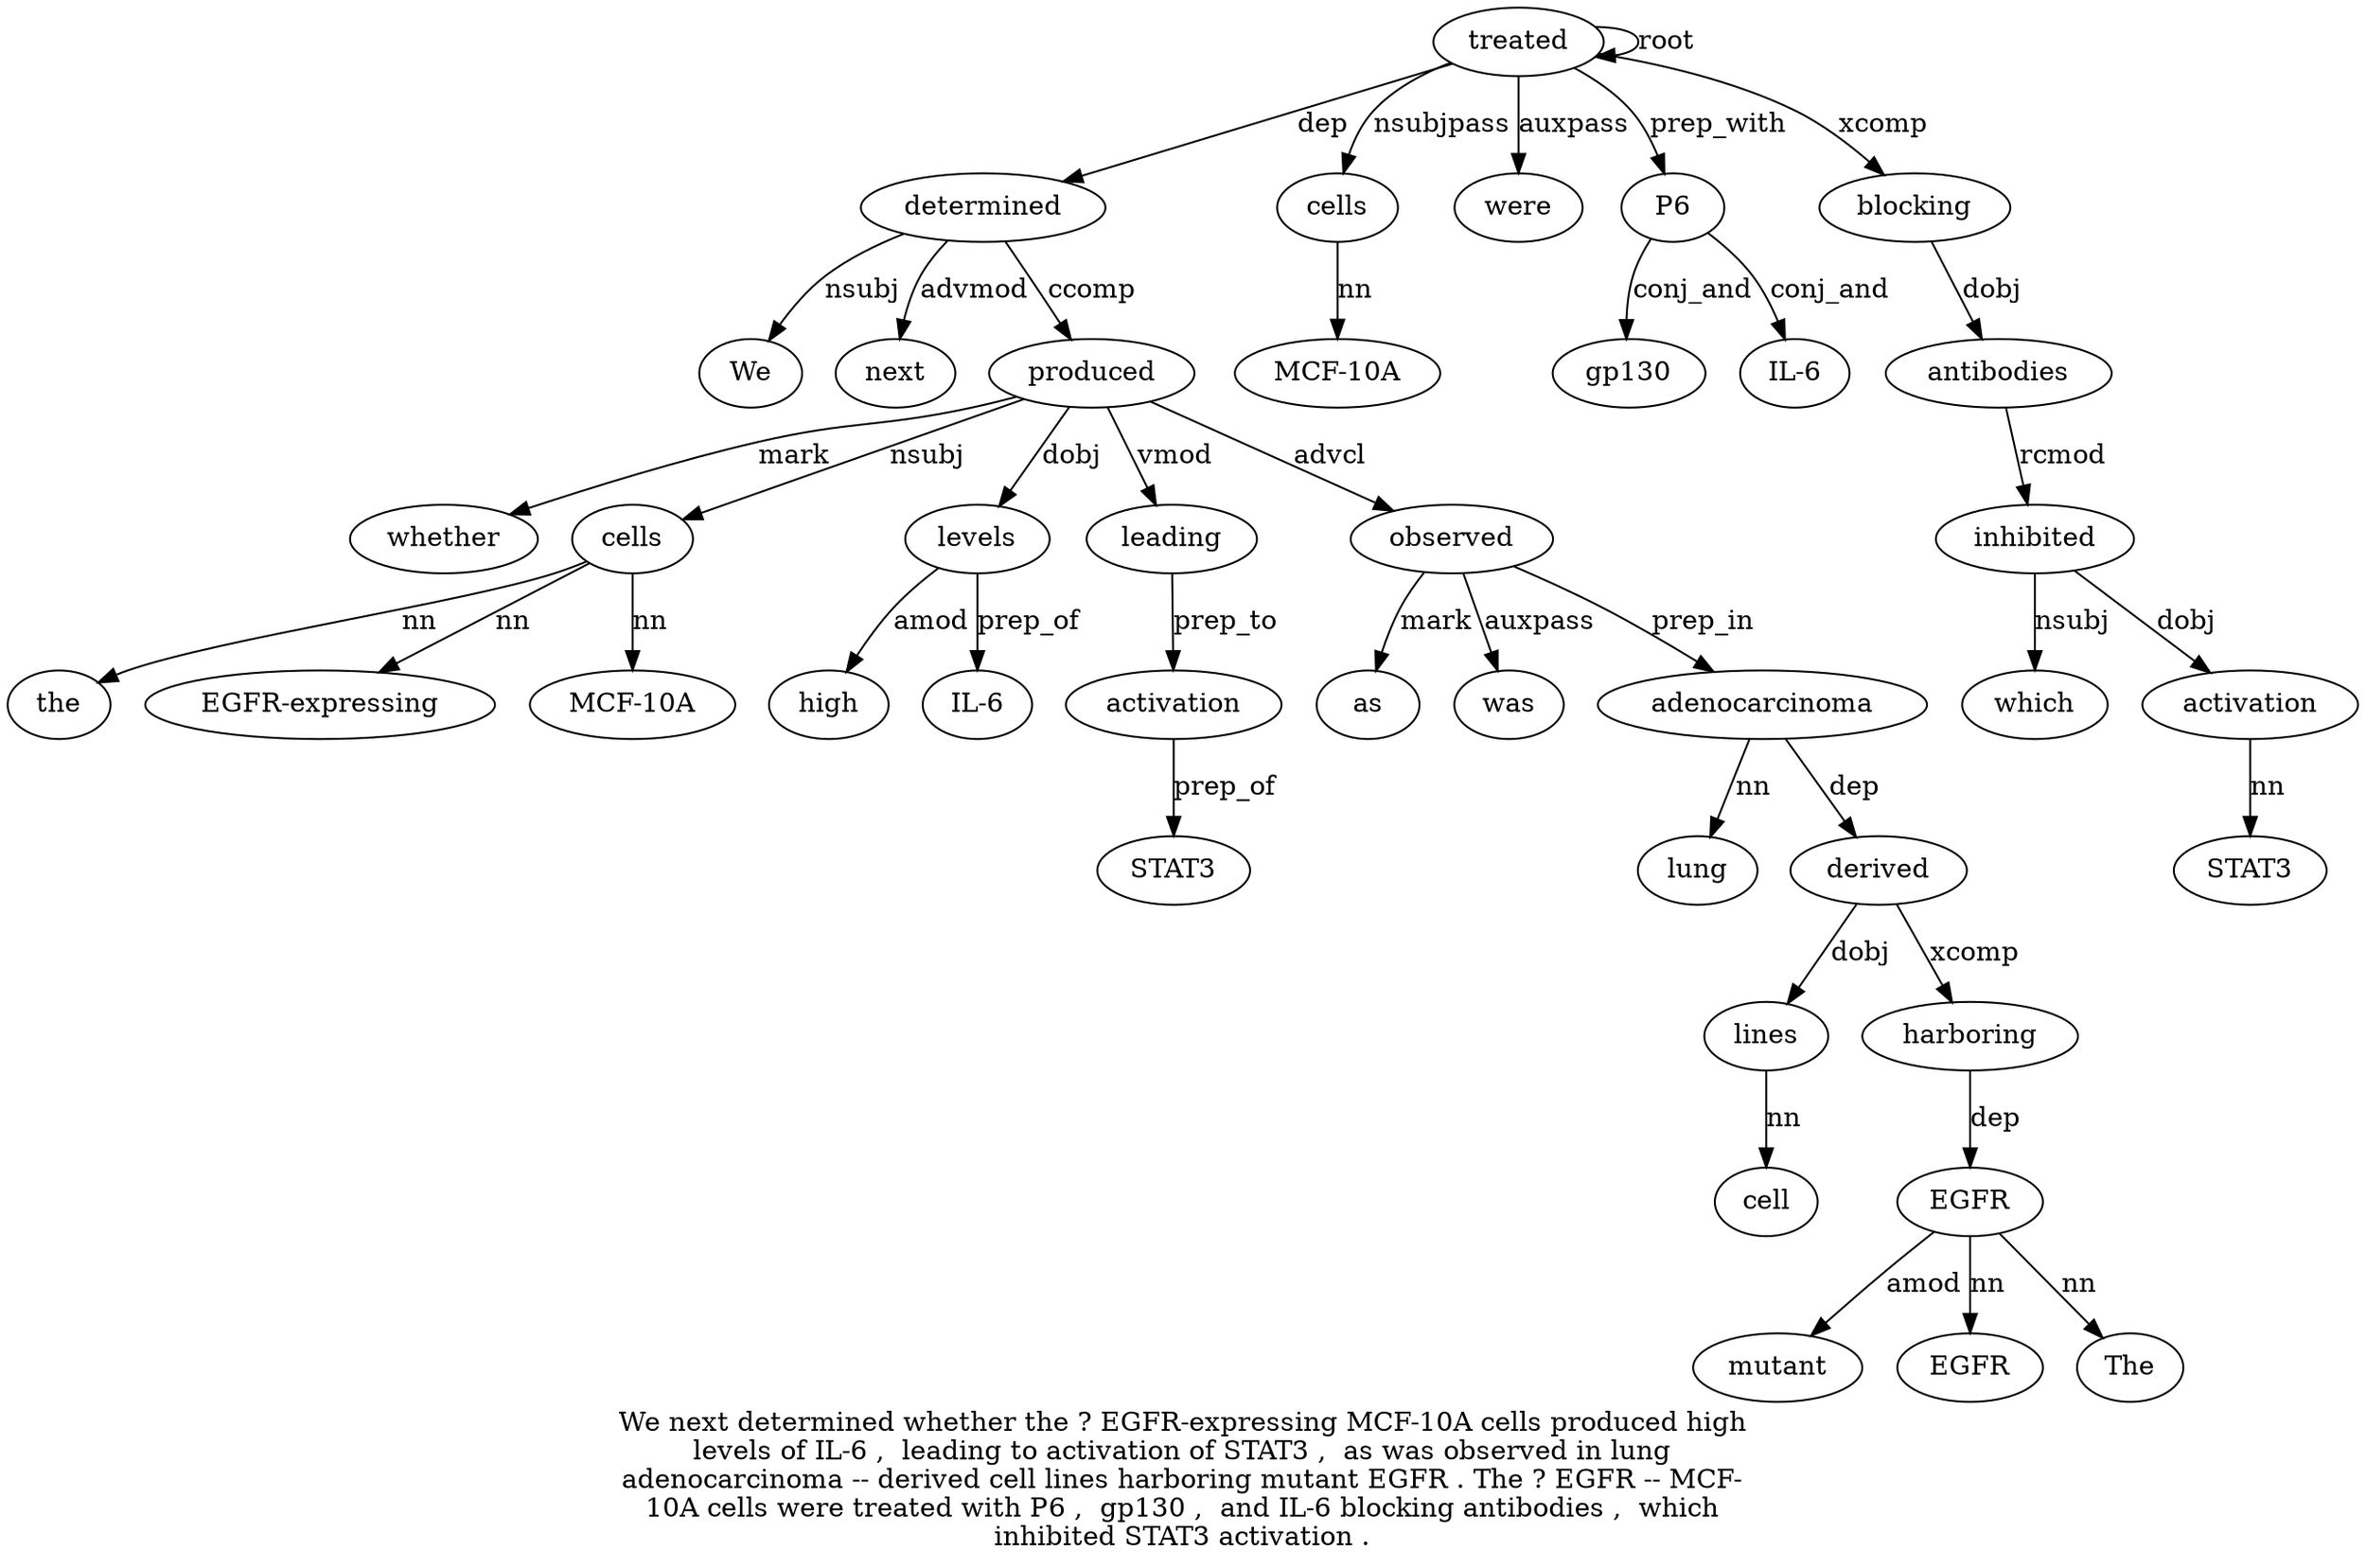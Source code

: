 digraph "We next determined whether the ? EGFR-expressing MCF-10A cells produced high levels of IL-6 ,  leading to activation of STAT3 ,  as was observed in lung adenocarcinoma -- derived cell lines harboring mutant EGFR . The ? EGFR -- MCF-10A cells were treated with P6 ,  gp130 ,  and IL-6 blocking antibodies ,  which inhibited STAT3 activation ." {
label="We next determined whether the ? EGFR-expressing MCF-10A cells produced high
levels of IL-6 ,  leading to activation of STAT3 ,  as was observed in lung
adenocarcinoma -- derived cell lines harboring mutant EGFR . The ? EGFR -- MCF-
10A cells were treated with P6 ,  gp130 ,  and IL-6 blocking antibodies ,  which
inhibited STAT3 activation .";
determined3 [style=filled, fillcolor=white, label=determined];
We1 [style=filled, fillcolor=white, label=We];
determined3 -> We1  [label=nsubj];
next2 [style=filled, fillcolor=white, label=next];
determined3 -> next2  [label=advmod];
treated43 [style=filled, fillcolor=white, label=treated];
treated43 -> determined3  [label=dep];
produced10 [style=filled, fillcolor=white, label=produced];
whether4 [style=filled, fillcolor=white, label=whether];
produced10 -> whether4  [label=mark];
cells9 [style=filled, fillcolor=white, label=cells];
the5 [style=filled, fillcolor=white, label=the];
cells9 -> the5  [label=nn];
"EGFR-expressing7" [style=filled, fillcolor=white, label="EGFR-expressing"];
cells9 -> "EGFR-expressing7"  [label=nn];
"MCF-10A8" [style=filled, fillcolor=white, label="MCF-10A"];
cells9 -> "MCF-10A8"  [label=nn];
produced10 -> cells9  [label=nsubj];
determined3 -> produced10  [label=ccomp];
levels12 [style=filled, fillcolor=white, label=levels];
high11 [style=filled, fillcolor=white, label=high];
levels12 -> high11  [label=amod];
produced10 -> levels12  [label=dobj];
"IL-614" [style=filled, fillcolor=white, label="IL-6"];
levels12 -> "IL-614"  [label=prep_of];
leading16 [style=filled, fillcolor=white, label=leading];
produced10 -> leading16  [label=vmod];
activation18 [style=filled, fillcolor=white, label=activation];
leading16 -> activation18  [label=prep_to];
STAT320 [style=filled, fillcolor=white, label=STAT3];
activation18 -> STAT320  [label=prep_of];
observed24 [style=filled, fillcolor=white, label=observed];
as22 [style=filled, fillcolor=white, label=as];
observed24 -> as22  [label=mark];
was23 [style=filled, fillcolor=white, label=was];
observed24 -> was23  [label=auxpass];
produced10 -> observed24  [label=advcl];
adenocarcinoma27 [style=filled, fillcolor=white, label=adenocarcinoma];
lung26 [style=filled, fillcolor=white, label=lung];
adenocarcinoma27 -> lung26  [label=nn];
observed24 -> adenocarcinoma27  [label=prep_in];
derived29 [style=filled, fillcolor=white, label=derived];
adenocarcinoma27 -> derived29  [label=dep];
lines31 [style=filled, fillcolor=white, label=lines];
cell30 [style=filled, fillcolor=white, label=cell];
lines31 -> cell30  [label=nn];
derived29 -> lines31  [label=dobj];
harboring32 [style=filled, fillcolor=white, label=harboring];
derived29 -> harboring32  [label=xcomp];
EGFR38 [style=filled, fillcolor=white, label=EGFR];
mutant33 [style=filled, fillcolor=white, label=mutant];
EGFR38 -> mutant33  [label=amod];
EGFR34 [style=filled, fillcolor=white, label=EGFR];
EGFR38 -> EGFR34  [label=nn];
The36 [style=filled, fillcolor=white, label=The];
EGFR38 -> The36  [label=nn];
harboring32 -> EGFR38  [label=dep];
cells41 [style=filled, fillcolor=white, label=cells];
"MCF-10A4" [style=filled, fillcolor=white, label="MCF-10A"];
cells41 -> "MCF-10A4"  [label=nn];
treated43 -> cells41  [label=nsubjpass];
were42 [style=filled, fillcolor=white, label=were];
treated43 -> were42  [label=auxpass];
treated43 -> treated43  [label=root];
P645 [style=filled, fillcolor=white, label=P6];
treated43 -> P645  [label=prep_with];
gp13047 [style=filled, fillcolor=white, label=gp130];
P645 -> gp13047  [label=conj_and];
"IL-650" [style=filled, fillcolor=white, label="IL-6"];
P645 -> "IL-650"  [label=conj_and];
blocking51 [style=filled, fillcolor=white, label=blocking];
treated43 -> blocking51  [label=xcomp];
antibodies52 [style=filled, fillcolor=white, label=antibodies];
blocking51 -> antibodies52  [label=dobj];
inhibited55 [style=filled, fillcolor=white, label=inhibited];
which54 [style=filled, fillcolor=white, label=which];
inhibited55 -> which54  [label=nsubj];
antibodies52 -> inhibited55  [label=rcmod];
activation57 [style=filled, fillcolor=white, label=activation];
STAT356 [style=filled, fillcolor=white, label=STAT3];
activation57 -> STAT356  [label=nn];
inhibited55 -> activation57  [label=dobj];
}
